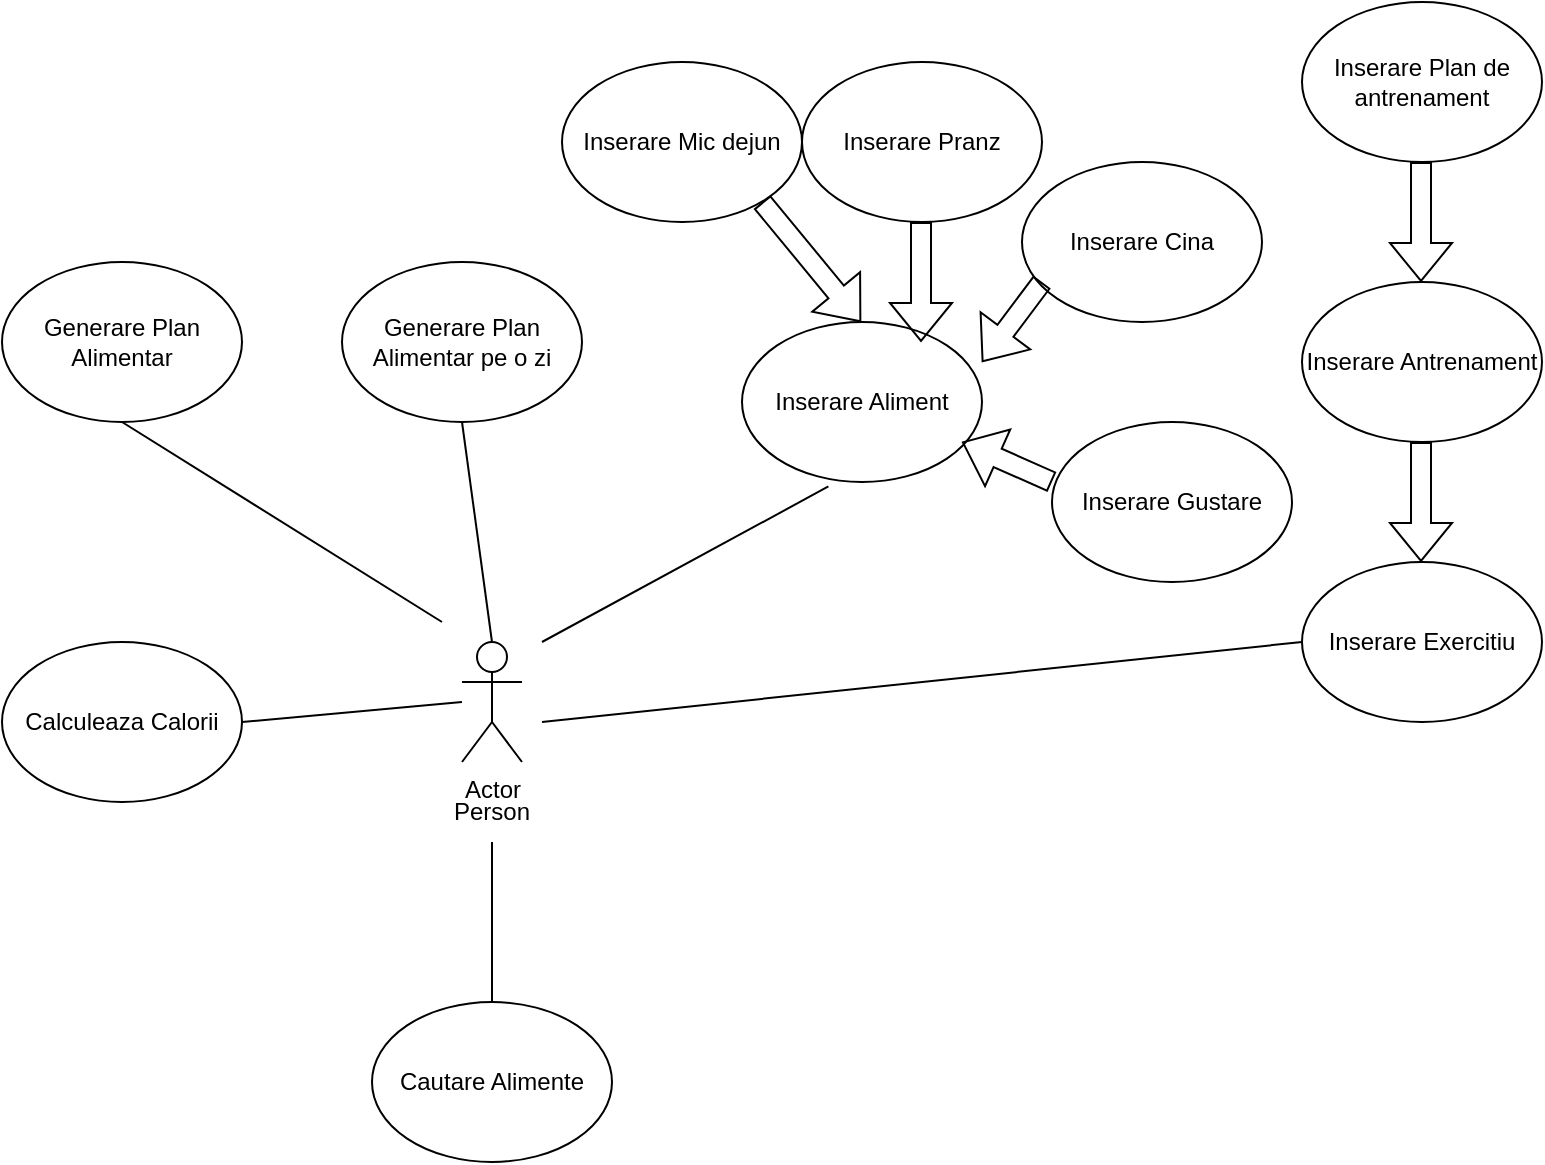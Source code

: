 <mxfile version="22.1.17" type="device">
  <diagram name="Page-1" id="IRGv09Wo6PwKC1DRj2rO">
    <mxGraphModel dx="1050" dy="1665" grid="1" gridSize="10" guides="1" tooltips="1" connect="1" arrows="1" fold="1" page="1" pageScale="1" pageWidth="850" pageHeight="1100" math="0" shadow="0">
      <root>
        <mxCell id="0" />
        <mxCell id="1" parent="0" />
        <mxCell id="qME8ivpQWOHko3Mn1fOS-1" value="Actor" style="shape=umlActor;verticalLabelPosition=bottom;verticalAlign=top;outlineConnect=0;html=1;" parent="1" vertex="1">
          <mxGeometry x="250" y="270" width="30" height="60" as="geometry" />
        </mxCell>
        <mxCell id="qME8ivpQWOHko3Mn1fOS-5" value="Person" style="text;html=1;strokeColor=none;fillColor=none;align=center;verticalAlign=middle;whiteSpace=wrap;rounded=0;" parent="1" vertex="1">
          <mxGeometry x="235" y="340" width="60" height="30" as="geometry" />
        </mxCell>
        <mxCell id="qME8ivpQWOHko3Mn1fOS-25" value="" style="shape=flexArrow;endArrow=classic;html=1;rounded=0;" parent="1" edge="1">
          <mxGeometry width="50" height="50" relative="1" as="geometry">
            <mxPoint x="729.5" y="30" as="sourcePoint" />
            <mxPoint x="729.5" y="90" as="targetPoint" />
          </mxGeometry>
        </mxCell>
        <mxCell id="qME8ivpQWOHko3Mn1fOS-26" value="" style="shape=flexArrow;endArrow=classic;html=1;rounded=0;" parent="1" edge="1">
          <mxGeometry width="50" height="50" relative="1" as="geometry">
            <mxPoint x="729.5" y="170" as="sourcePoint" />
            <mxPoint x="729.5" y="230" as="targetPoint" />
          </mxGeometry>
        </mxCell>
        <mxCell id="qME8ivpQWOHko3Mn1fOS-27" value="" style="shape=flexArrow;endArrow=classic;html=1;rounded=0;" parent="1" edge="1">
          <mxGeometry width="50" height="50" relative="1" as="geometry">
            <mxPoint x="400" y="50" as="sourcePoint" />
            <mxPoint x="449.5" y="110" as="targetPoint" />
          </mxGeometry>
        </mxCell>
        <mxCell id="qME8ivpQWOHko3Mn1fOS-28" value="" style="endArrow=none;html=1;rounded=0;exitX=0.5;exitY=0;exitDx=0;exitDy=0;exitPerimeter=0;entryX=0.5;entryY=1;entryDx=0;entryDy=0;" parent="1" source="qME8ivpQWOHko3Mn1fOS-1" edge="1">
          <mxGeometry width="50" height="50" relative="1" as="geometry">
            <mxPoint x="264.5" y="240" as="sourcePoint" />
            <mxPoint x="250" y="160" as="targetPoint" />
          </mxGeometry>
        </mxCell>
        <mxCell id="qME8ivpQWOHko3Mn1fOS-29" value="" style="endArrow=none;html=1;rounded=0;entryX=0.5;entryY=1;entryDx=0;entryDy=0;" parent="1" edge="1">
          <mxGeometry width="50" height="50" relative="1" as="geometry">
            <mxPoint x="240" y="260" as="sourcePoint" />
            <mxPoint x="80" y="160" as="targetPoint" />
          </mxGeometry>
        </mxCell>
        <mxCell id="qME8ivpQWOHko3Mn1fOS-30" value="" style="endArrow=none;html=1;rounded=0;entryX=0;entryY=0.5;entryDx=0;entryDy=0;" parent="1" edge="1" target="eLTKz8YQcAkIGBoytIng-1">
          <mxGeometry width="50" height="50" relative="1" as="geometry">
            <mxPoint x="290" y="310" as="sourcePoint" />
            <mxPoint x="670" y="220" as="targetPoint" />
          </mxGeometry>
        </mxCell>
        <mxCell id="qME8ivpQWOHko3Mn1fOS-31" value="" style="endArrow=none;html=1;rounded=0;entryX=0.36;entryY=1.028;entryDx=0;entryDy=0;entryPerimeter=0;" parent="1" edge="1" target="eLTKz8YQcAkIGBoytIng-7">
          <mxGeometry width="50" height="50" relative="1" as="geometry">
            <mxPoint x="290" y="270" as="sourcePoint" />
            <mxPoint x="470" y="190" as="targetPoint" />
          </mxGeometry>
        </mxCell>
        <mxCell id="qME8ivpQWOHko3Mn1fOS-32" value="" style="endArrow=none;html=1;rounded=0;exitX=0.5;exitY=0;exitDx=0;exitDy=0;" parent="1" target="qME8ivpQWOHko3Mn1fOS-5" edge="1">
          <mxGeometry width="50" height="50" relative="1" as="geometry">
            <mxPoint x="265" y="450" as="sourcePoint" />
            <mxPoint x="360" y="400" as="targetPoint" />
          </mxGeometry>
        </mxCell>
        <mxCell id="eLTKz8YQcAkIGBoytIng-1" value="Inserare Exercitiu" style="ellipse;whiteSpace=wrap;html=1;" vertex="1" parent="1">
          <mxGeometry x="670" y="230" width="120" height="80" as="geometry" />
        </mxCell>
        <mxCell id="eLTKz8YQcAkIGBoytIng-2" value="Inserare Antrenament" style="ellipse;whiteSpace=wrap;html=1;" vertex="1" parent="1">
          <mxGeometry x="670" y="90" width="120" height="80" as="geometry" />
        </mxCell>
        <mxCell id="eLTKz8YQcAkIGBoytIng-3" value="Inserare Plan de antrenament" style="ellipse;whiteSpace=wrap;html=1;" vertex="1" parent="1">
          <mxGeometry x="670" y="-50" width="120" height="80" as="geometry" />
        </mxCell>
        <mxCell id="eLTKz8YQcAkIGBoytIng-7" value="Inserare Aliment" style="ellipse;whiteSpace=wrap;html=1;" vertex="1" parent="1">
          <mxGeometry x="390" y="110" width="120" height="80" as="geometry" />
        </mxCell>
        <mxCell id="eLTKz8YQcAkIGBoytIng-8" value="Inserare Mic dejun" style="ellipse;whiteSpace=wrap;html=1;" vertex="1" parent="1">
          <mxGeometry x="300" y="-20" width="120" height="80" as="geometry" />
        </mxCell>
        <mxCell id="eLTKz8YQcAkIGBoytIng-9" value="Inserare Pranz" style="ellipse;whiteSpace=wrap;html=1;" vertex="1" parent="1">
          <mxGeometry x="420" y="-20" width="120" height="80" as="geometry" />
        </mxCell>
        <mxCell id="eLTKz8YQcAkIGBoytIng-10" value="Inserare Cina" style="ellipse;whiteSpace=wrap;html=1;" vertex="1" parent="1">
          <mxGeometry x="530" y="30" width="120" height="80" as="geometry" />
        </mxCell>
        <mxCell id="eLTKz8YQcAkIGBoytIng-12" value="Inserare Gustare" style="ellipse;whiteSpace=wrap;html=1;" vertex="1" parent="1">
          <mxGeometry x="545" y="160" width="120" height="80" as="geometry" />
        </mxCell>
        <mxCell id="eLTKz8YQcAkIGBoytIng-13" value="" style="shape=flexArrow;endArrow=classic;html=1;rounded=0;" edge="1" parent="1">
          <mxGeometry width="50" height="50" relative="1" as="geometry">
            <mxPoint x="479.5" y="60" as="sourcePoint" />
            <mxPoint x="479.5" y="120" as="targetPoint" />
          </mxGeometry>
        </mxCell>
        <mxCell id="eLTKz8YQcAkIGBoytIng-14" value="" style="shape=flexArrow;endArrow=classic;html=1;rounded=0;" edge="1" parent="1">
          <mxGeometry width="50" height="50" relative="1" as="geometry">
            <mxPoint x="540" y="90" as="sourcePoint" />
            <mxPoint x="510" y="130" as="targetPoint" />
          </mxGeometry>
        </mxCell>
        <mxCell id="eLTKz8YQcAkIGBoytIng-15" value="" style="shape=flexArrow;endArrow=classic;html=1;rounded=0;" edge="1" parent="1">
          <mxGeometry width="50" height="50" relative="1" as="geometry">
            <mxPoint x="545" y="190" as="sourcePoint" />
            <mxPoint x="500" y="170" as="targetPoint" />
          </mxGeometry>
        </mxCell>
        <mxCell id="eLTKz8YQcAkIGBoytIng-16" value="Generare Plan Alimentar pe o zi" style="ellipse;whiteSpace=wrap;html=1;" vertex="1" parent="1">
          <mxGeometry x="190" y="80" width="120" height="80" as="geometry" />
        </mxCell>
        <mxCell id="eLTKz8YQcAkIGBoytIng-17" value="Generare Plan Alimentar" style="ellipse;whiteSpace=wrap;html=1;" vertex="1" parent="1">
          <mxGeometry x="20" y="80" width="120" height="80" as="geometry" />
        </mxCell>
        <mxCell id="eLTKz8YQcAkIGBoytIng-18" value="Calculeaza Calorii" style="ellipse;whiteSpace=wrap;html=1;" vertex="1" parent="1">
          <mxGeometry x="20" y="270" width="120" height="80" as="geometry" />
        </mxCell>
        <mxCell id="eLTKz8YQcAkIGBoytIng-19" value="" style="endArrow=none;html=1;rounded=0;exitX=1;exitY=0.5;exitDx=0;exitDy=0;" edge="1" parent="1" source="eLTKz8YQcAkIGBoytIng-18">
          <mxGeometry width="50" height="50" relative="1" as="geometry">
            <mxPoint x="200" y="350" as="sourcePoint" />
            <mxPoint x="250" y="300" as="targetPoint" />
          </mxGeometry>
        </mxCell>
        <mxCell id="eLTKz8YQcAkIGBoytIng-20" value="Cautare Alimente" style="ellipse;whiteSpace=wrap;html=1;" vertex="1" parent="1">
          <mxGeometry x="205" y="450" width="120" height="80" as="geometry" />
        </mxCell>
      </root>
    </mxGraphModel>
  </diagram>
</mxfile>
